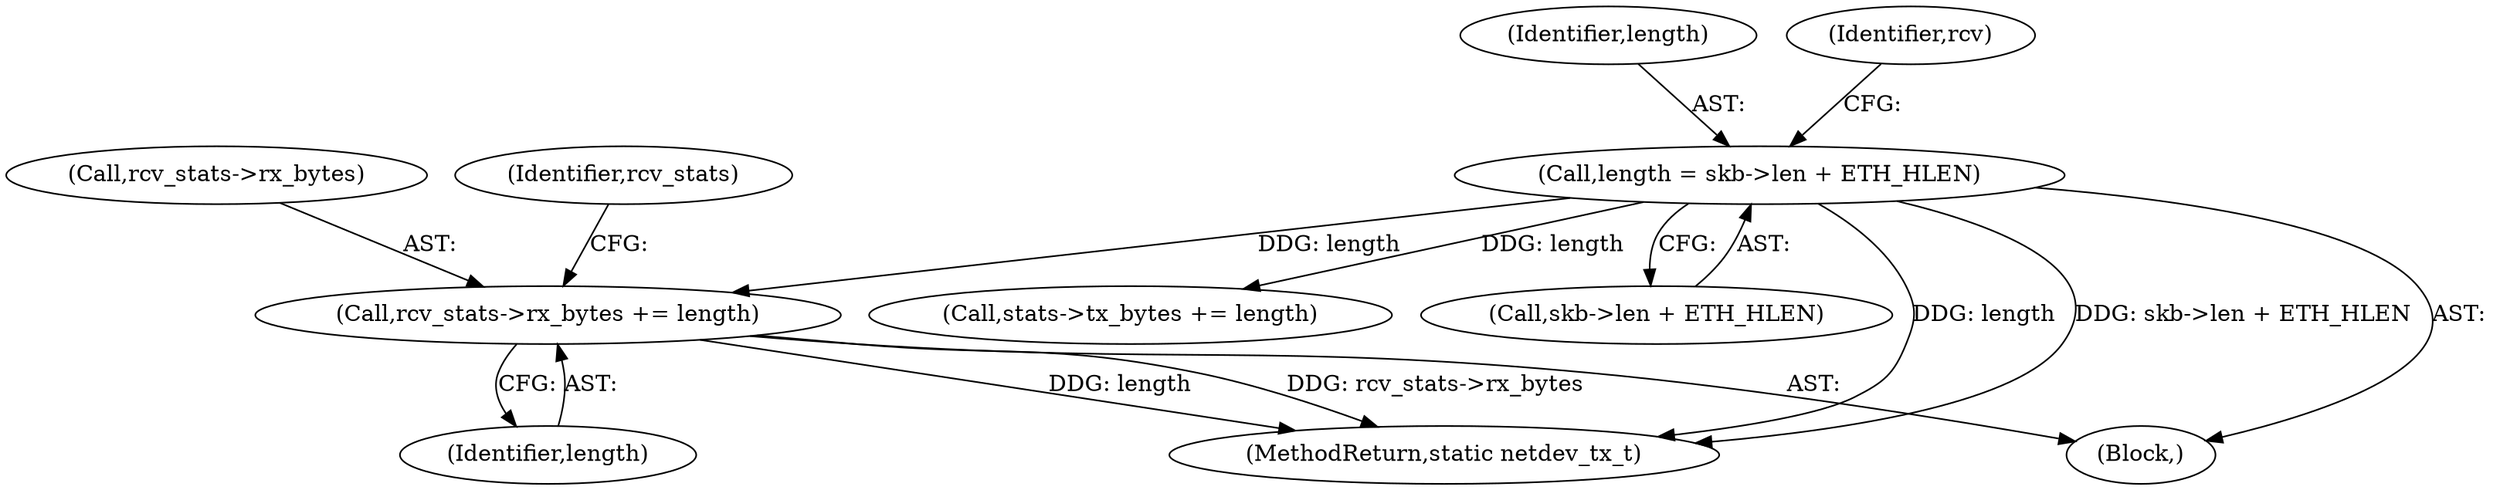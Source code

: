 digraph "0_linux_6ec82562ffc6f297d0de36d65776cff8e5704867@pointer" {
"1000182" [label="(Call,rcv_stats->rx_bytes += length)"];
"1000159" [label="(Call,length = skb->len + ETH_HLEN)"];
"1000183" [label="(Call,rcv_stats->rx_bytes)"];
"1000160" [label="(Identifier,length)"];
"1000182" [label="(Call,rcv_stats->rx_bytes += length)"];
"1000209" [label="(MethodReturn,static netdev_tx_t)"];
"1000103" [label="(Block,)"];
"1000189" [label="(Identifier,rcv_stats)"];
"1000186" [label="(Identifier,length)"];
"1000173" [label="(Call,stats->tx_bytes += length)"];
"1000169" [label="(Identifier,rcv)"];
"1000159" [label="(Call,length = skb->len + ETH_HLEN)"];
"1000161" [label="(Call,skb->len + ETH_HLEN)"];
"1000182" -> "1000103"  [label="AST: "];
"1000182" -> "1000186"  [label="CFG: "];
"1000183" -> "1000182"  [label="AST: "];
"1000186" -> "1000182"  [label="AST: "];
"1000189" -> "1000182"  [label="CFG: "];
"1000182" -> "1000209"  [label="DDG: length"];
"1000182" -> "1000209"  [label="DDG: rcv_stats->rx_bytes"];
"1000159" -> "1000182"  [label="DDG: length"];
"1000159" -> "1000103"  [label="AST: "];
"1000159" -> "1000161"  [label="CFG: "];
"1000160" -> "1000159"  [label="AST: "];
"1000161" -> "1000159"  [label="AST: "];
"1000169" -> "1000159"  [label="CFG: "];
"1000159" -> "1000209"  [label="DDG: length"];
"1000159" -> "1000209"  [label="DDG: skb->len + ETH_HLEN"];
"1000159" -> "1000173"  [label="DDG: length"];
}

